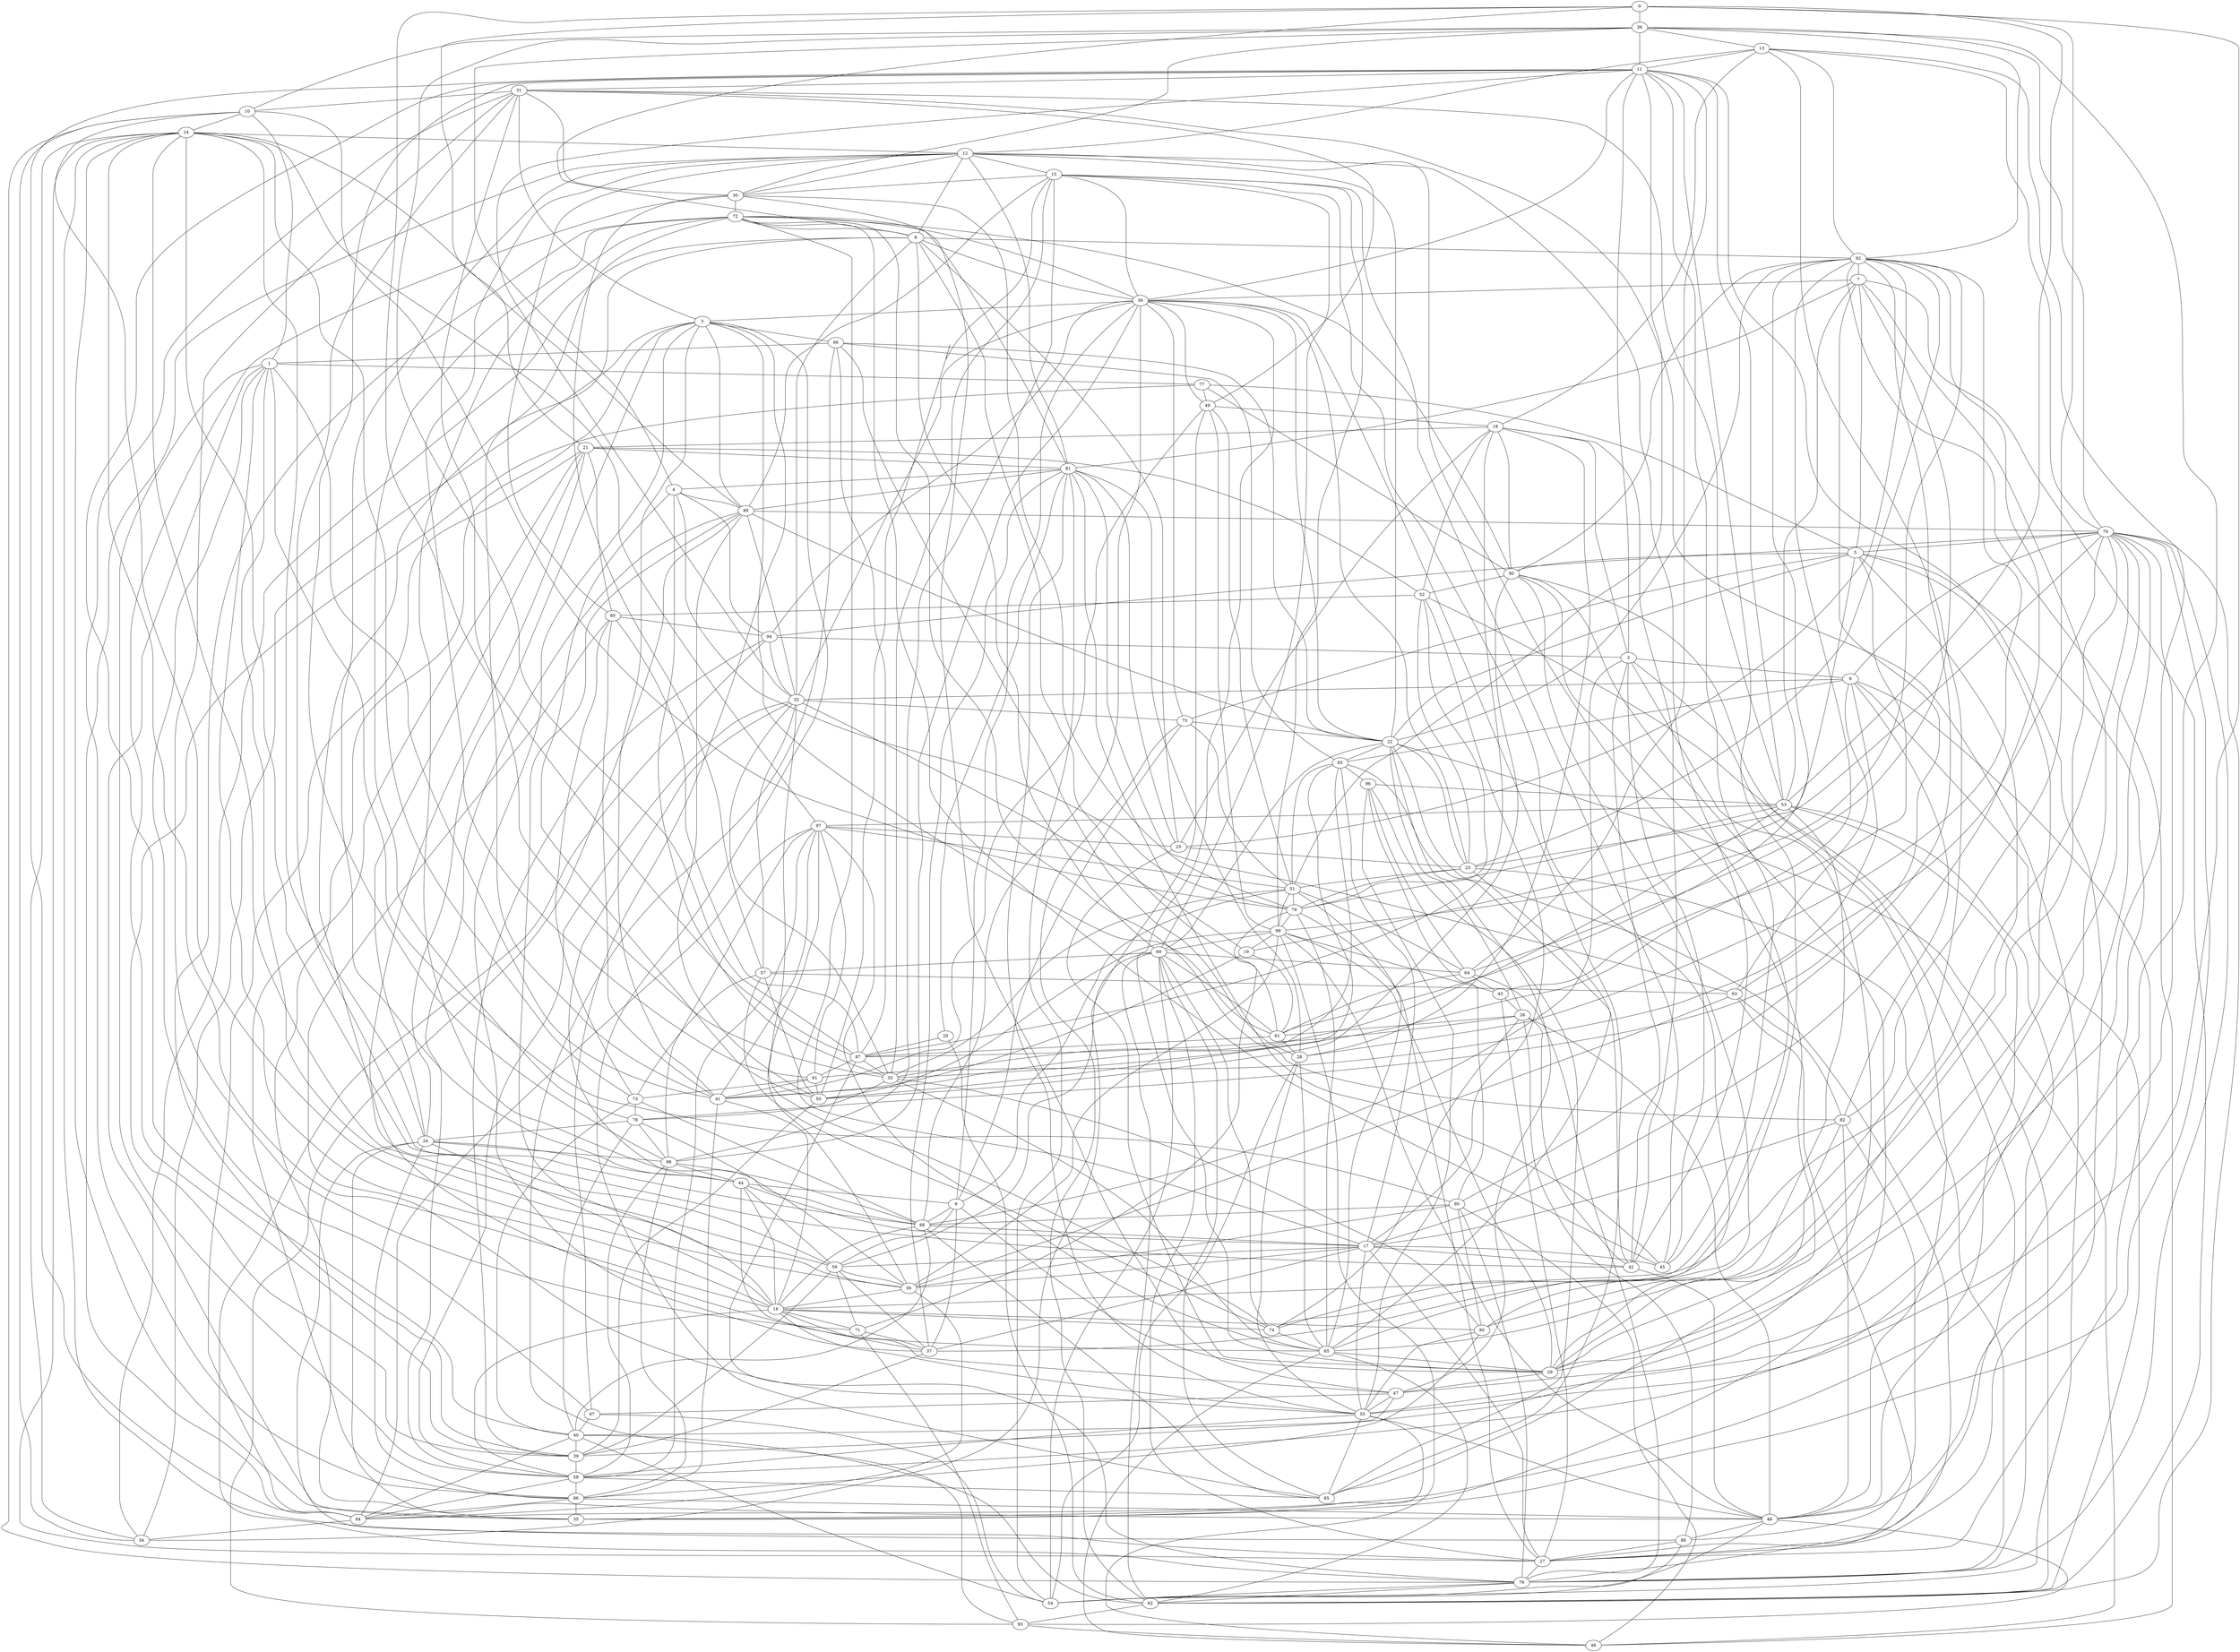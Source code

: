 strict graph G {
0;
1;
2;
3;
4;
5;
6;
7;
8;
9;
10;
11;
12;
13;
14;
15;
16;
17;
18;
19;
20;
21;
22;
23;
24;
25;
26;
27;
28;
29;
30;
31;
32;
33;
34;
35;
36;
37;
38;
39;
40;
41;
42;
43;
44;
45;
46;
47;
48;
49;
50;
51;
52;
53;
54;
55;
56;
57;
58;
59;
60;
61;
62;
63;
64;
65;
66;
67;
68;
69;
70;
71;
72;
73;
74;
75;
76;
77;
78;
79;
80;
81;
82;
83;
84;
85;
86;
87;
88;
89;
90;
91;
92;
93;
94;
95;
96;
97;
98;
99;
62 -- 70;
94 -- 70;
26 -- 74;
90 -- 92;
86 -- 98;
79 -- 23;
79 -- 53;
27 -- 11;
53 -- 7;
11 -- 84;
71 -- 31;
61 -- 87;
70 -- 76;
58 -- 16;
25 -- 18;
86 -- 48;
48 -- 26;
13 -- 12;
25 -- 8;
12 -- 85;
76 -- 10;
12 -- 30;
35 -- 1;
95 -- 56;
44 -- 9;
83 -- 50;
11 -- 27;
97 -- 58;
82 -- 17;
20 -- 87;
16 -- 74;
14 -- 59;
85 -- 12;
29 -- 9;
69 -- 15;
18 -- 21;
41 -- 72;
48 -- 54;
96 -- 95;
58 -- 89;
67 -- 40;
62 -- 69;
27 -- 43;
97 -- 98;
5 -- 77;
44 -- 16;
36 -- 98;
99 -- 15;
91 -- 41;
30 -- 39;
5 -- 43;
22 -- 76;
53 -- 33;
10 -- 34;
71 -- 93;
98 -- 15;
17 -- 59;
58 -- 85;
68 -- 17;
31 -- 10;
74 -- 90;
1 -- 10;
70 -- 84;
18 -- 25;
81 -- 79;
92 -- 61;
27 -- 14;
21 -- 24;
49 -- 99;
3 -- 31;
51 -- 75;
84 -- 21;
23 -- 51;
4 -- 38;
65 -- 62;
13 -- 11;
57 -- 63;
80 -- 70;
91 -- 12;
28 -- 92;
97 -- 25;
30 -- 38;
8 -- 0;
3 -- 66;
86 -- 35;
55 -- 81;
41 -- 97;
28 -- 55;
54 -- 48;
7 -- 53;
12 -- 60;
16 -- 71;
96 -- 53;
40 -- 54;
17 -- 82;
33 -- 78;
44 -- 12;
58 -- 84;
87 -- 91;
28 -- 18;
97 -- 65;
17 -- 42;
15 -- 33;
53 -- 0;
71 -- 37;
84 -- 56;
51 -- 79;
72 -- 90;
42 -- 48;
32 -- 58;
83 -- 6;
8 -- 36;
94 -- 76;
22 -- 12;
27 -- 17;
61 -- 8;
96 -- 64;
10 -- 38;
39 -- 59;
87 -- 0;
72 -- 45;
51 -- 11;
65 -- 15;
30 -- 31;
8 -- 59;
9 -- 68;
58 -- 97;
79 -- 81;
92 -- 13;
87 -- 20;
89 -- 93;
36 -- 22;
73 -- 40;
55 -- 35;
40 -- 73;
77 -- 49;
29 -- 5;
43 -- 26;
0 -- 53;
45 -- 11;
48 -- 88;
38 -- 30;
32 -- 75;
54 -- 81;
39 -- 2;
23 -- 70;
19 -- 41;
31 -- 68;
82 -- 48;
36 -- 72;
53 -- 11;
14 -- 27;
99 -- 51;
97 -- 91;
49 -- 77;
55 -- 60;
6 -- 32;
53 -- 31;
22 -- 36;
71 -- 16;
26 -- 61;
41 -- 86;
81 -- 72;
59 -- 56;
36 -- 3;
48 -- 93;
11 -- 31;
90 -- 74;
57 -- 74;
63 -- 27;
50 -- 39;
24 -- 86;
81 -- 20;
28 -- 65;
33 -- 51;
29 -- 25;
23 -- 79;
33 -- 80;
65 -- 79;
32 -- 94;
84 -- 97;
15 -- 50;
81 -- 4;
88 -- 27;
8 -- 92;
39 -- 77;
62 -- 52;
50 -- 89;
36 -- 75;
67 -- 3;
53 -- 29;
79 -- 52;
17 -- 45;
71 -- 59;
7 -- 64;
64 -- 43;
53 -- 48;
87 -- 66;
73 -- 78;
29 -- 36;
78 -- 24;
29 -- 47;
55 -- 16;
1 -- 67;
18 -- 42;
98 -- 44;
51 -- 97;
95 -- 68;
12 -- 91;
92 -- 25;
50 -- 4;
95 -- 80;
88 -- 26;
74 -- 32;
55 -- 0;
49 -- 51;
0 -- 8;
42 -- 18;
95 -- 76;
38 -- 70;
0 -- 38;
2 -- 18;
68 -- 85;
21 -- 0;
6 -- 62;
95 -- 46;
38 -- 10;
59 -- 71;
68 -- 72;
32 -- 33;
68 -- 73;
72 -- 82;
76 -- 54;
81 -- 25;
26 -- 87;
12 -- 13;
15 -- 69;
36 -- 8;
85 -- 69;
81 -- 7;
42 -- 2;
32 -- 74;
85 -- 96;
89 -- 16;
39 -- 94;
67 -- 54;
6 -- 91;
54 -- 40;
85 -- 3;
18 -- 87;
52 -- 23;
99 -- 46;
20 -- 62;
81 -- 28;
86 -- 80;
87 -- 38;
77 -- 39;
68 -- 9;
33 -- 65;
13 -- 70;
6 -- 70;
14 -- 97;
84 -- 34;
37 -- 71;
90 -- 72;
31 -- 54;
72 -- 39;
24 -- 27;
2 -- 48;
51 -- 49;
79 -- 4;
57 -- 50;
90 -- 52;
87 -- 33;
21 -- 84;
13 -- 29;
87 -- 60;
24 -- 16;
83 -- 42;
10 -- 14;
26 -- 43;
78 -- 98;
3 -- 61;
88 -- 54;
25 -- 92;
38 -- 55;
32 -- 8;
40 -- 11;
8 -- 34;
63 -- 56;
26 -- 42;
22 -- 89;
31 -- 30;
35 -- 14;
99 -- 29;
79 -- 27;
54 -- 67;
76 -- 64;
60 -- 94;
83 -- 96;
16 -- 24;
82 -- 29;
40 -- 62;
45 -- 2;
12 -- 81;
50 -- 57;
5 -- 65;
52 -- 90;
78 -- 56;
27 -- 6;
32 -- 44;
55 -- 58;
68 -- 2;
6 -- 82;
89 -- 70;
24 -- 44;
23 -- 22;
3 -- 34;
33 -- 4;
20 -- 81;
58 -- 86;
51 -- 83;
82 -- 88;
38 -- 13;
36 -- 29;
91 -- 87;
98 -- 11;
14 -- 34;
32 -- 6;
37 -- 9;
37 -- 44;
78 -- 72;
14 -- 24;
87 -- 61;
96 -- 85;
23 -- 92;
4 -- 89;
28 -- 54;
31 -- 71;
17 -- 72;
31 -- 86;
15 -- 98;
58 -- 98;
40 -- 84;
16 -- 14;
69 -- 57;
54 -- 69;
69 -- 85;
34 -- 10;
75 -- 22;
33 -- 31;
55 -- 38;
17 -- 83;
80 -- 55;
30 -- 72;
62 -- 6;
47 -- 22;
89 -- 22;
8 -- 12;
92 -- 38;
61 -- 26;
72 -- 36;
27 -- 76;
90 -- 27;
40 -- 78;
76 -- 53;
49 -- 18;
56 -- 78;
76 -- 70;
7 -- 81;
24 -- 98;
5 -- 48;
89 -- 81;
83 -- 66;
11 -- 13;
82 -- 6;
52 -- 79;
23 -- 36;
80 -- 33;
15 -- 36;
24 -- 3;
34 -- 14;
37 -- 17;
76 -- 23;
45 -- 72;
7 -- 62;
75 -- 62;
60 -- 21;
84 -- 11;
36 -- 23;
45 -- 81;
76 -- 87;
24 -- 14;
5 -- 90;
47 -- 55;
22 -- 46;
22 -- 92;
35 -- 70;
38 -- 92;
96 -- 83;
6 -- 83;
14 -- 12;
22 -- 23;
40 -- 47;
46 -- 92;
58 -- 32;
46 -- 22;
94 -- 2;
12 -- 14;
22 -- 83;
43 -- 99;
46 -- 99;
9 -- 37;
31 -- 49;
7 -- 36;
29 -- 99;
32 -- 19;
39 -- 72;
29 -- 82;
10 -- 76;
90 -- 18;
16 -- 68;
86 -- 24;
4 -- 79;
91 -- 50;
16 -- 58;
72 -- 8;
48 -- 53;
49 -- 31;
44 -- 17;
7 -- 58;
55 -- 48;
70 -- 94;
37 -- 39;
31 -- 3;
65 -- 29;
21 -- 81;
3 -- 36;
12 -- 8;
52 -- 62;
36 -- 15;
37 -- 90;
4 -- 81;
93 -- 46;
75 -- 36;
91 -- 73;
21 -- 65;
61 -- 92;
99 -- 43;
30 -- 63;
90 -- 50;
94 -- 4;
9 -- 44;
68 -- 95;
92 -- 7;
82 -- 72;
15 -- 89;
36 -- 68;
44 -- 98;
55 -- 47;
94 -- 60;
24 -- 78;
37 -- 81;
39 -- 37;
69 -- 64;
35 -- 90;
56 -- 17;
16 -- 1;
29 -- 13;
11 -- 32;
89 -- 58;
65 -- 97;
76 -- 22;
66 -- 93;
44 -- 37;
2 -- 94;
10 -- 31;
2 -- 42;
7 -- 78;
21 -- 60;
80 -- 13;
81 -- 45;
11 -- 36;
54 -- 31;
75 -- 32;
69 -- 59;
2 -- 11;
70 -- 13;
52 -- 21;
41 -- 60;
36 -- 94;
76 -- 95;
65 -- 23;
88 -- 14;
66 -- 1;
60 -- 73;
74 -- 26;
11 -- 45;
67 -- 1;
0 -- 87;
15 -- 65;
41 -- 1;
45 -- 17;
86 -- 31;
89 -- 50;
2 -- 45;
74 -- 69;
73 -- 14;
86 -- 84;
97 -- 84;
98 -- 97;
33 -- 53;
16 -- 80;
50 -- 83;
82 -- 0;
61 -- 28;
42 -- 26;
94 -- 39;
52 -- 60;
93 -- 48;
83 -- 17;
3 -- 37;
16 -- 55;
72 -- 81;
89 -- 4;
27 -- 69;
81 -- 54;
62 -- 93;
48 -- 2;
11 -- 38;
2 -- 6;
91 -- 6;
66 -- 28;
34 -- 49;
41 -- 49;
3 -- 41;
68 -- 98;
81 -- 21;
17 -- 56;
30 -- 12;
4 -- 50;
46 -- 95;
54 -- 76;
38 -- 4;
63 -- 30;
87 -- 26;
65 -- 28;
39 -- 30;
55 -- 17;
90 -- 77;
1 -- 35;
12 -- 44;
59 -- 14;
6 -- 2;
92 -- 46;
56 -- 63;
22 -- 75;
5 -- 29;
61 -- 69;
39 -- 58;
68 -- 40;
63 -- 82;
40 -- 68;
97 -- 56;
78 -- 7;
8 -- 69;
56 -- 16;
92 -- 33;
51 -- 23;
36 -- 11;
15 -- 45;
98 -- 24;
2 -- 68;
3 -- 35;
50 -- 90;
70 -- 35;
16 -- 89;
22 -- 47;
75 -- 51;
59 -- 44;
97 -- 51;
81 -- 55;
1 -- 56;
88 -- 48;
27 -- 63;
63 -- 70;
78 -- 73;
98 -- 86;
1 -- 66;
44 -- 32;
19 -- 61;
1 -- 77;
70 -- 16;
48 -- 55;
14 -- 35;
41 -- 16;
18 -- 2;
18 -- 90;
11 -- 98;
59 -- 8;
34 -- 84;
26 -- 22;
59 -- 9;
14 -- 42;
79 -- 10;
86 -- 41;
92 -- 22;
25 -- 23;
80 -- 95;
92 -- 28;
70 -- 29;
48 -- 86;
14 -- 73;
47 -- 40;
89 -- 14;
90 -- 37;
41 -- 91;
64 -- 61;
81 -- 89;
64 -- 76;
37 -- 3;
40 -- 39;
59 -- 17;
74 -- 65;
57 -- 32;
1 -- 41;
74 -- 57;
98 -- 36;
11 -- 64;
53 -- 79;
92 -- 23;
94 -- 36;
72 -- 41;
26 -- 88;
53 -- 96;
10 -- 79;
69 -- 74;
70 -- 47;
95 -- 1;
56 -- 1;
9 -- 51;
62 -- 40;
99 -- 19;
35 -- 3;
24 -- 21;
84 -- 70;
60 -- 52;
91 -- 97;
61 -- 3;
25 -- 29;
47 -- 16;
10 -- 1;
16 -- 41;
69 -- 27;
32 -- 89;
80 -- 16;
33 -- 87;
76 -- 27;
69 -- 54;
85 -- 36;
56 -- 95;
19 -- 99;
65 -- 5;
90 -- 35;
70 -- 80;
70 -- 89;
10 -- 56;
27 -- 88;
55 -- 85;
2 -- 39;
62 -- 75;
42 -- 14;
51 -- 99;
54 -- 28;
93 -- 66;
56 -- 10;
17 -- 52;
31 -- 53;
70 -- 5;
27 -- 90;
27 -- 24;
69 -- 62;
37 -- 59;
31 -- 33;
84 -- 40;
29 -- 70;
50 -- 99;
71 -- 79;
29 -- 65;
15 -- 30;
66 -- 3;
6 -- 63;
8 -- 61;
79 -- 71;
5 -- 7;
45 -- 15;
28 -- 81;
34 -- 8;
70 -- 38;
1 -- 58;
7 -- 92;
13 -- 38;
56 -- 99;
98 -- 68;
11 -- 74;
59 -- 69;
79 -- 99;
47 -- 30;
83 -- 22;
76 -- 94;
9 -- 75;
73 -- 91;
23 -- 76;
56 -- 84;
38 -- 87;
54 -- 88;
17 -- 27;
83 -- 51;
86 -- 21;
82 -- 63;
89 -- 32;
23 -- 65;
0 -- 82;
79 -- 51;
1 -- 16;
89 -- 3;
38 -- 0;
96 -- 55;
15 -- 99;
25 -- 97;
65 -- 33;
21 -- 52;
86 -- 58;
18 -- 49;
55 -- 80;
60 -- 12;
22 -- 66;
70 -- 62;
32 -- 57;
68 -- 16;
5 -- 75;
29 -- 53;
58 -- 39;
47 -- 67;
98 -- 58;
74 -- 11;
13 -- 18;
78 -- 33;
4 -- 33;
61 -- 19;
27 -- 79;
81 -- 37;
22 -- 5;
50 -- 15;
99 -- 92;
55 -- 96;
30 -- 57;
43 -- 27;
5 -- 22;
60 -- 55;
42 -- 12;
68 -- 36;
58 -- 7;
58 -- 55;
28 -- 66;
92 -- 17;
72 -- 30;
65 -- 21;
70 -- 23;
32 -- 11;
75 -- 5;
0 -- 55;
41 -- 83;
5 -- 19;
51 -- 9;
22 -- 26;
67 -- 47;
92 -- 99;
9 -- 36;
16 -- 56;
76 -- 62;
62 -- 20;
0 -- 21;
34 -- 3;
95 -- 92;
39 -- 50;
35 -- 86;
23 -- 25;
62 -- 76;
30 -- 15;
99 -- 48;
95 -- 96;
43 -- 5;
69 -- 61;
30 -- 47;
14 -- 16;
87 -- 76;
75 -- 9;
83 -- 41;
94 -- 32;
93 -- 71;
64 -- 69;
55 -- 28;
64 -- 7;
39 -- 40;
65 -- 46;
81 -- 12;
52 -- 18;
11 -- 53;
65 -- 74;
13 -- 80;
62 -- 65;
3 -- 89;
59 -- 39;
99 -- 69;
92 -- 95;
5 -- 70;
88 -- 82;
12 -- 84;
31 -- 11;
56 -- 97;
84 -- 86;
40 -- 67;
69 -- 22;
12 -- 42;
53 -- 97;
57 -- 69;
48 -- 24;
33 -- 15;
73 -- 60;
93 -- 62;
17 -- 92;
11 -- 2;
72 -- 78;
73 -- 68;
46 -- 65;
97 -- 41;
49 -- 36;
57 -- 73;
33 -- 92;
98 -- 78;
50 -- 91;
73 -- 57;
23 -- 52;
35 -- 55;
51 -- 64;
41 -- 3;
41 -- 19;
18 -- 13;
66 -- 83;
1 -- 95;
19 -- 5;
11 -- 51;
85 -- 58;
3 -- 85;
56 -- 59;
99 -- 56;
42 -- 83;
58 -- 1;
69 -- 99;
74 -- 16;
3 -- 24;
13 -- 92;
64 -- 11;
77 -- 1;
52 -- 17;
44 -- 24;
28 -- 61;
46 -- 93;
99 -- 49;
72 -- 68;
44 -- 59;
77 -- 90;
90 -- 5;
17 -- 55;
66 -- 22;
16 -- 47;
17 -- 37;
26 -- 48;
16 -- 70;
70 -- 63;
93 -- 89;
84 -- 58;
12 -- 15;
64 -- 51;
4 -- 94;
49 -- 34;
61 -- 64;
85 -- 55;
32 -- 36;
18 -- 28;
17 -- 44;
99 -- 79;
21 -- 86;
72 -- 17;
92 -- 8;
19 -- 32;
47 -- 70;
48 -- 99;
8 -- 72;
68 -- 31;
36 -- 85;
48 -- 82;
21 -- 18;
69 -- 8;
63 -- 6;
9 -- 29;
48 -- 42;
16 -- 44;
89 -- 15;
36 -- 49;
60 -- 87;
36 -- 32;
6 -- 27;
62 -- 7;
53 -- 76;
65 -- 51;
22 -- 69;
43 -- 64;
80 -- 86;
48 -- 5;
64 -- 96;
42 -- 17;
79 -- 65;
8 -- 32;
14 -- 88;
99 -- 50;
51 -- 65;
7 -- 5;
92 -- 90;
70 -- 6;
59 -- 37;
14 -- 10;
85 -- 68;
84 -- 12;
25 -- 81;
38 -- 11;
57 -- 30;
51 -- 33;
47 -- 29;
97 -- 53;
11 -- 40;
12 -- 22;
8 -- 25;
14 -- 89;
87 -- 18;
24 -- 48;
60 -- 41;
17 -- 68;
49 -- 41;
66 -- 87;
97 -- 14;
18 -- 52;
77 -- 5;
33 -- 32;
78 -- 40;
3 -- 67;
9 -- 59;
36 -- 7;
15 -- 12;
63 -- 57;
36 -- 9;
}
